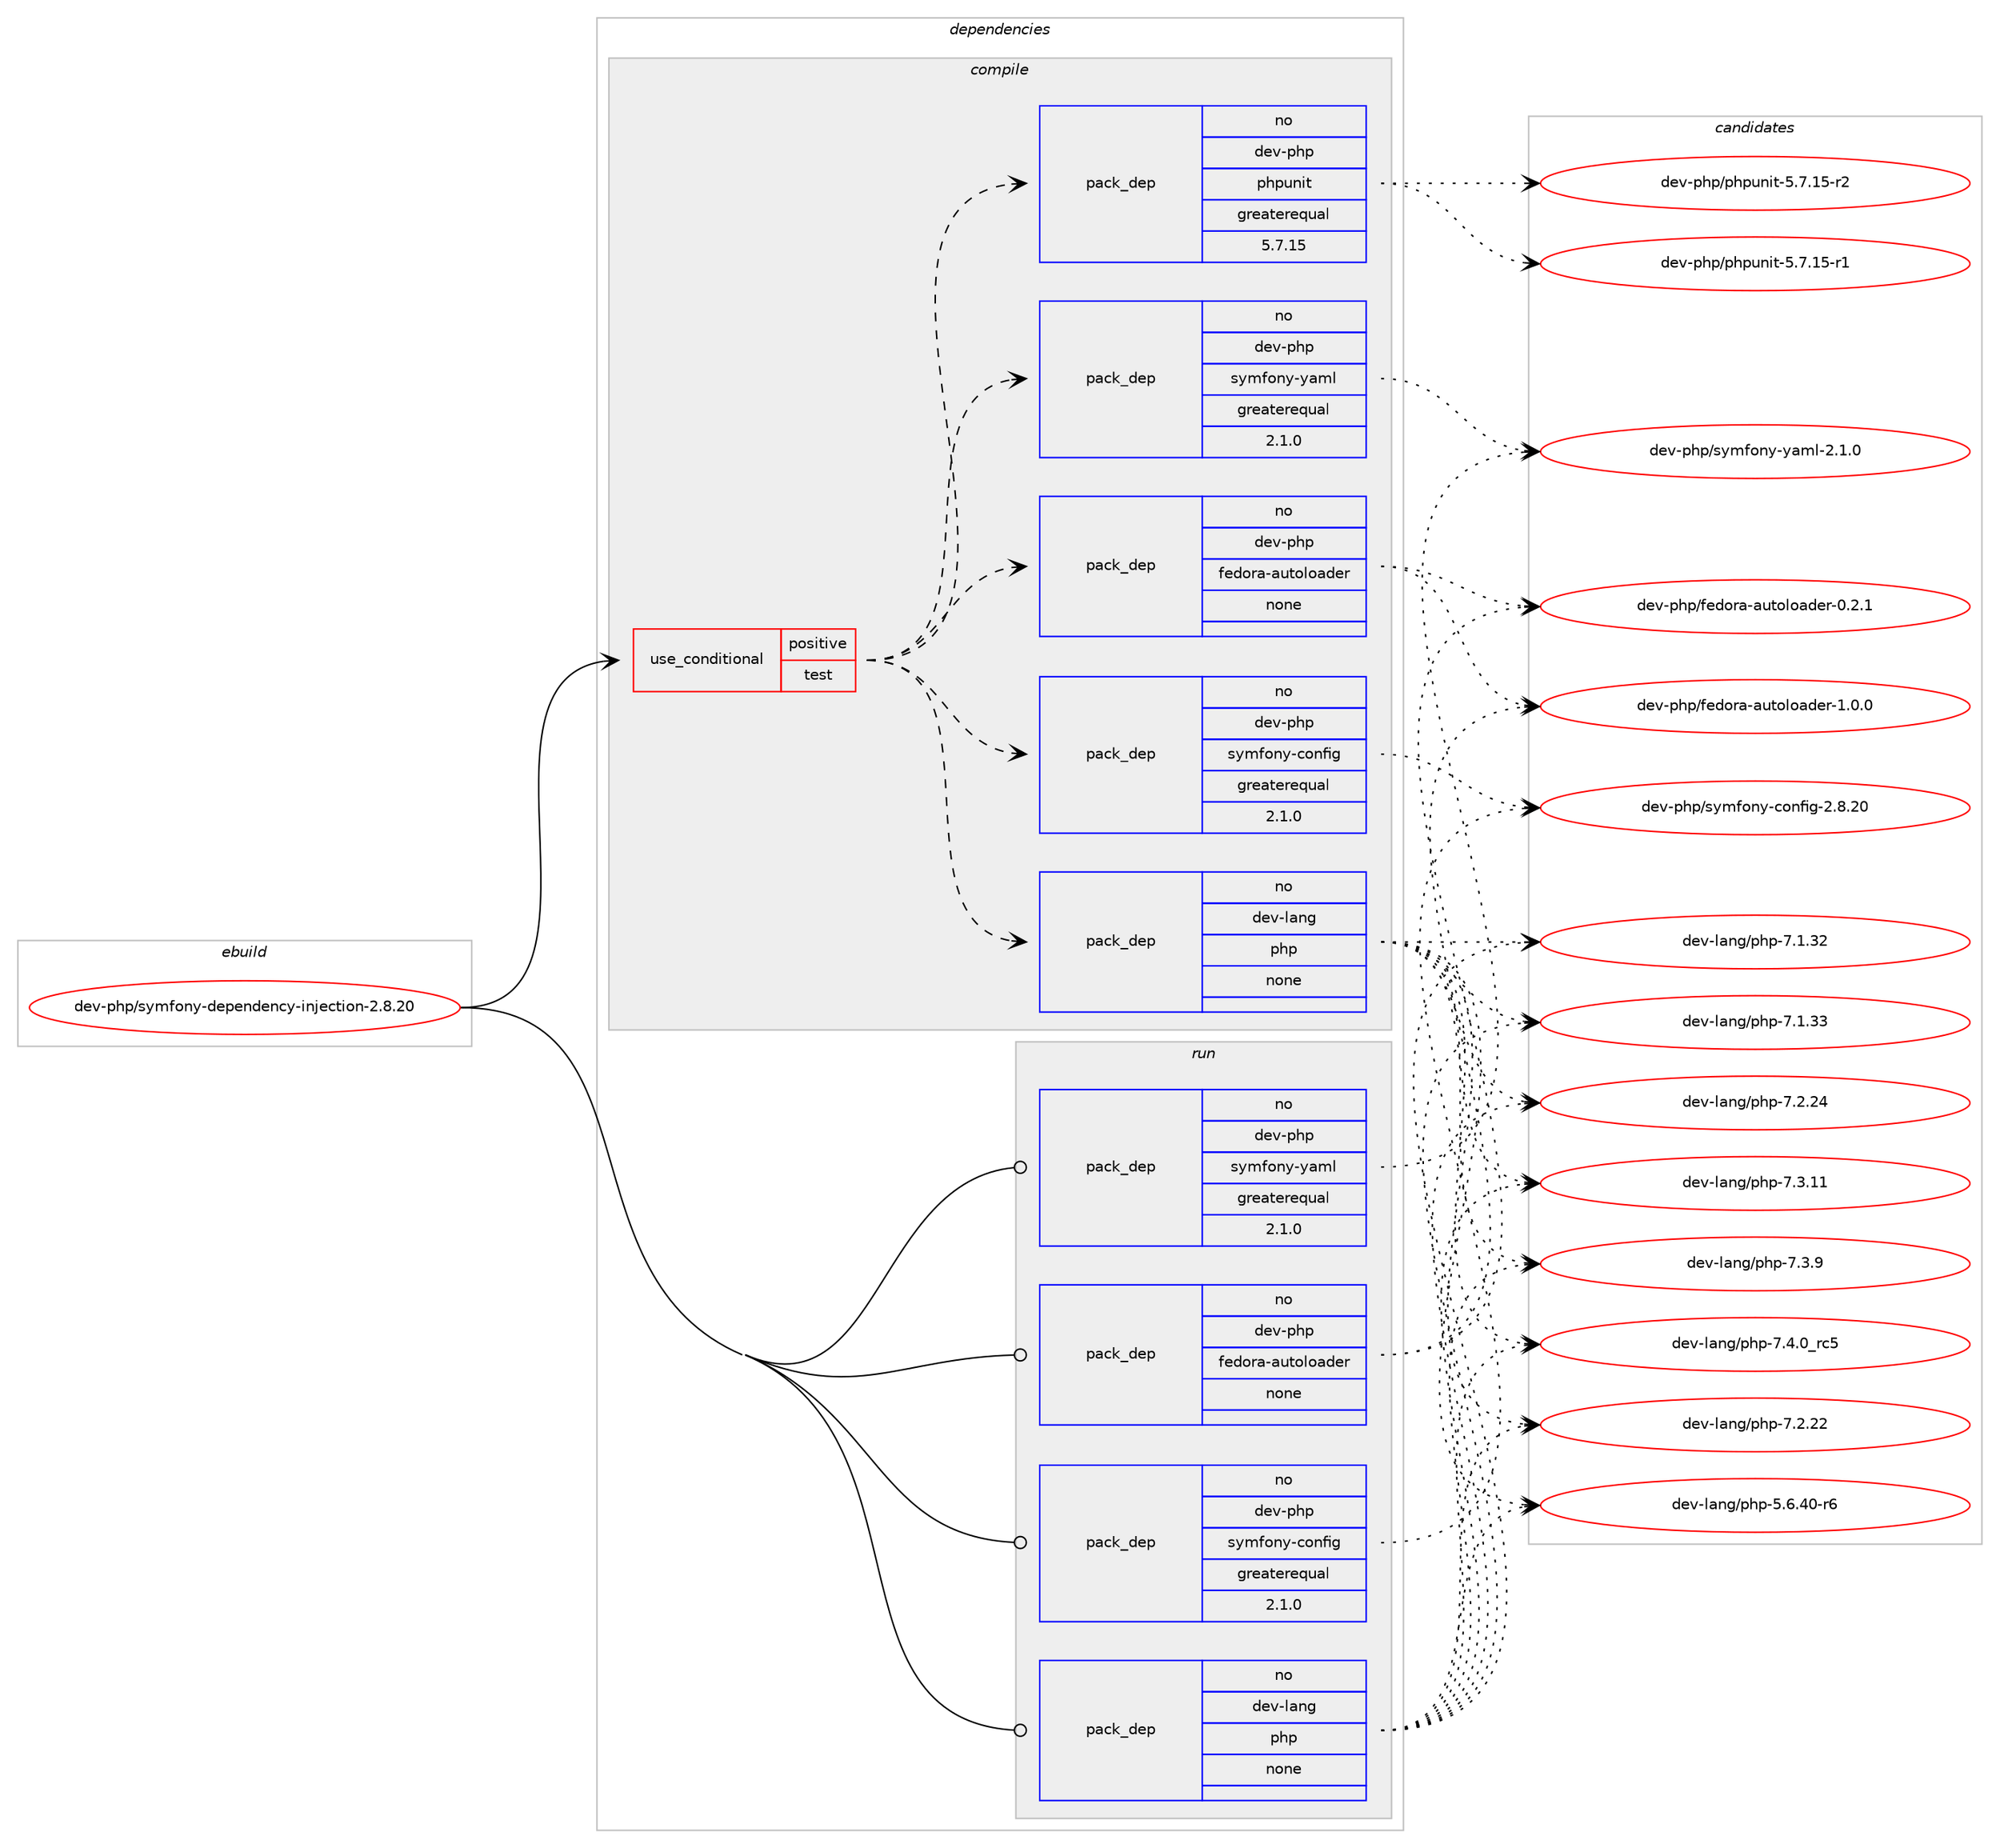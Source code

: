 digraph prolog {

# *************
# Graph options
# *************

newrank=true;
concentrate=true;
compound=true;
graph [rankdir=LR,fontname=Helvetica,fontsize=10,ranksep=1.5];#, ranksep=2.5, nodesep=0.2];
edge  [arrowhead=vee];
node  [fontname=Helvetica,fontsize=10];

# **********
# The ebuild
# **********

subgraph cluster_leftcol {
color=gray;
rank=same;
label=<<i>ebuild</i>>;
id [label="dev-php/symfony-dependency-injection-2.8.20", color=red, width=4, href="../dev-php/symfony-dependency-injection-2.8.20.svg"];
}

# ****************
# The dependencies
# ****************

subgraph cluster_midcol {
color=gray;
label=<<i>dependencies</i>>;
subgraph cluster_compile {
fillcolor="#eeeeee";
style=filled;
label=<<i>compile</i>>;
subgraph cond135450 {
dependency591969 [label=<<TABLE BORDER="0" CELLBORDER="1" CELLSPACING="0" CELLPADDING="4"><TR><TD ROWSPAN="3" CELLPADDING="10">use_conditional</TD></TR><TR><TD>positive</TD></TR><TR><TD>test</TD></TR></TABLE>>, shape=none, color=red];
subgraph pack444755 {
dependency591970 [label=<<TABLE BORDER="0" CELLBORDER="1" CELLSPACING="0" CELLPADDING="4" WIDTH="220"><TR><TD ROWSPAN="6" CELLPADDING="30">pack_dep</TD></TR><TR><TD WIDTH="110">no</TD></TR><TR><TD>dev-lang</TD></TR><TR><TD>php</TD></TR><TR><TD>none</TD></TR><TR><TD></TD></TR></TABLE>>, shape=none, color=blue];
}
dependency591969:e -> dependency591970:w [weight=20,style="dashed",arrowhead="vee"];
subgraph pack444756 {
dependency591971 [label=<<TABLE BORDER="0" CELLBORDER="1" CELLSPACING="0" CELLPADDING="4" WIDTH="220"><TR><TD ROWSPAN="6" CELLPADDING="30">pack_dep</TD></TR><TR><TD WIDTH="110">no</TD></TR><TR><TD>dev-php</TD></TR><TR><TD>fedora-autoloader</TD></TR><TR><TD>none</TD></TR><TR><TD></TD></TR></TABLE>>, shape=none, color=blue];
}
dependency591969:e -> dependency591971:w [weight=20,style="dashed",arrowhead="vee"];
subgraph pack444757 {
dependency591972 [label=<<TABLE BORDER="0" CELLBORDER="1" CELLSPACING="0" CELLPADDING="4" WIDTH="220"><TR><TD ROWSPAN="6" CELLPADDING="30">pack_dep</TD></TR><TR><TD WIDTH="110">no</TD></TR><TR><TD>dev-php</TD></TR><TR><TD>symfony-config</TD></TR><TR><TD>greaterequal</TD></TR><TR><TD>2.1.0</TD></TR></TABLE>>, shape=none, color=blue];
}
dependency591969:e -> dependency591972:w [weight=20,style="dashed",arrowhead="vee"];
subgraph pack444758 {
dependency591973 [label=<<TABLE BORDER="0" CELLBORDER="1" CELLSPACING="0" CELLPADDING="4" WIDTH="220"><TR><TD ROWSPAN="6" CELLPADDING="30">pack_dep</TD></TR><TR><TD WIDTH="110">no</TD></TR><TR><TD>dev-php</TD></TR><TR><TD>symfony-yaml</TD></TR><TR><TD>greaterequal</TD></TR><TR><TD>2.1.0</TD></TR></TABLE>>, shape=none, color=blue];
}
dependency591969:e -> dependency591973:w [weight=20,style="dashed",arrowhead="vee"];
subgraph pack444759 {
dependency591974 [label=<<TABLE BORDER="0" CELLBORDER="1" CELLSPACING="0" CELLPADDING="4" WIDTH="220"><TR><TD ROWSPAN="6" CELLPADDING="30">pack_dep</TD></TR><TR><TD WIDTH="110">no</TD></TR><TR><TD>dev-php</TD></TR><TR><TD>phpunit</TD></TR><TR><TD>greaterequal</TD></TR><TR><TD>5.7.15</TD></TR></TABLE>>, shape=none, color=blue];
}
dependency591969:e -> dependency591974:w [weight=20,style="dashed",arrowhead="vee"];
}
id:e -> dependency591969:w [weight=20,style="solid",arrowhead="vee"];
}
subgraph cluster_compileandrun {
fillcolor="#eeeeee";
style=filled;
label=<<i>compile and run</i>>;
}
subgraph cluster_run {
fillcolor="#eeeeee";
style=filled;
label=<<i>run</i>>;
subgraph pack444760 {
dependency591975 [label=<<TABLE BORDER="0" CELLBORDER="1" CELLSPACING="0" CELLPADDING="4" WIDTH="220"><TR><TD ROWSPAN="6" CELLPADDING="30">pack_dep</TD></TR><TR><TD WIDTH="110">no</TD></TR><TR><TD>dev-lang</TD></TR><TR><TD>php</TD></TR><TR><TD>none</TD></TR><TR><TD></TD></TR></TABLE>>, shape=none, color=blue];
}
id:e -> dependency591975:w [weight=20,style="solid",arrowhead="odot"];
subgraph pack444761 {
dependency591976 [label=<<TABLE BORDER="0" CELLBORDER="1" CELLSPACING="0" CELLPADDING="4" WIDTH="220"><TR><TD ROWSPAN="6" CELLPADDING="30">pack_dep</TD></TR><TR><TD WIDTH="110">no</TD></TR><TR><TD>dev-php</TD></TR><TR><TD>fedora-autoloader</TD></TR><TR><TD>none</TD></TR><TR><TD></TD></TR></TABLE>>, shape=none, color=blue];
}
id:e -> dependency591976:w [weight=20,style="solid",arrowhead="odot"];
subgraph pack444762 {
dependency591977 [label=<<TABLE BORDER="0" CELLBORDER="1" CELLSPACING="0" CELLPADDING="4" WIDTH="220"><TR><TD ROWSPAN="6" CELLPADDING="30">pack_dep</TD></TR><TR><TD WIDTH="110">no</TD></TR><TR><TD>dev-php</TD></TR><TR><TD>symfony-config</TD></TR><TR><TD>greaterequal</TD></TR><TR><TD>2.1.0</TD></TR></TABLE>>, shape=none, color=blue];
}
id:e -> dependency591977:w [weight=20,style="solid",arrowhead="odot"];
subgraph pack444763 {
dependency591978 [label=<<TABLE BORDER="0" CELLBORDER="1" CELLSPACING="0" CELLPADDING="4" WIDTH="220"><TR><TD ROWSPAN="6" CELLPADDING="30">pack_dep</TD></TR><TR><TD WIDTH="110">no</TD></TR><TR><TD>dev-php</TD></TR><TR><TD>symfony-yaml</TD></TR><TR><TD>greaterequal</TD></TR><TR><TD>2.1.0</TD></TR></TABLE>>, shape=none, color=blue];
}
id:e -> dependency591978:w [weight=20,style="solid",arrowhead="odot"];
}
}

# **************
# The candidates
# **************

subgraph cluster_choices {
rank=same;
color=gray;
label=<<i>candidates</i>>;

subgraph choice444755 {
color=black;
nodesep=1;
choice100101118451089711010347112104112455346544652484511454 [label="dev-lang/php-5.6.40-r6", color=red, width=4,href="../dev-lang/php-5.6.40-r6.svg"];
choice10010111845108971101034711210411245554649465150 [label="dev-lang/php-7.1.32", color=red, width=4,href="../dev-lang/php-7.1.32.svg"];
choice10010111845108971101034711210411245554649465151 [label="dev-lang/php-7.1.33", color=red, width=4,href="../dev-lang/php-7.1.33.svg"];
choice10010111845108971101034711210411245554650465050 [label="dev-lang/php-7.2.22", color=red, width=4,href="../dev-lang/php-7.2.22.svg"];
choice10010111845108971101034711210411245554650465052 [label="dev-lang/php-7.2.24", color=red, width=4,href="../dev-lang/php-7.2.24.svg"];
choice10010111845108971101034711210411245554651464949 [label="dev-lang/php-7.3.11", color=red, width=4,href="../dev-lang/php-7.3.11.svg"];
choice100101118451089711010347112104112455546514657 [label="dev-lang/php-7.3.9", color=red, width=4,href="../dev-lang/php-7.3.9.svg"];
choice100101118451089711010347112104112455546524648951149953 [label="dev-lang/php-7.4.0_rc5", color=red, width=4,href="../dev-lang/php-7.4.0_rc5.svg"];
dependency591970:e -> choice100101118451089711010347112104112455346544652484511454:w [style=dotted,weight="100"];
dependency591970:e -> choice10010111845108971101034711210411245554649465150:w [style=dotted,weight="100"];
dependency591970:e -> choice10010111845108971101034711210411245554649465151:w [style=dotted,weight="100"];
dependency591970:e -> choice10010111845108971101034711210411245554650465050:w [style=dotted,weight="100"];
dependency591970:e -> choice10010111845108971101034711210411245554650465052:w [style=dotted,weight="100"];
dependency591970:e -> choice10010111845108971101034711210411245554651464949:w [style=dotted,weight="100"];
dependency591970:e -> choice100101118451089711010347112104112455546514657:w [style=dotted,weight="100"];
dependency591970:e -> choice100101118451089711010347112104112455546524648951149953:w [style=dotted,weight="100"];
}
subgraph choice444756 {
color=black;
nodesep=1;
choice100101118451121041124710210110011111497459711711611110811197100101114454846504649 [label="dev-php/fedora-autoloader-0.2.1", color=red, width=4,href="../dev-php/fedora-autoloader-0.2.1.svg"];
choice100101118451121041124710210110011111497459711711611110811197100101114454946484648 [label="dev-php/fedora-autoloader-1.0.0", color=red, width=4,href="../dev-php/fedora-autoloader-1.0.0.svg"];
dependency591971:e -> choice100101118451121041124710210110011111497459711711611110811197100101114454846504649:w [style=dotted,weight="100"];
dependency591971:e -> choice100101118451121041124710210110011111497459711711611110811197100101114454946484648:w [style=dotted,weight="100"];
}
subgraph choice444757 {
color=black;
nodesep=1;
choice1001011184511210411247115121109102111110121459911111010210510345504656465048 [label="dev-php/symfony-config-2.8.20", color=red, width=4,href="../dev-php/symfony-config-2.8.20.svg"];
dependency591972:e -> choice1001011184511210411247115121109102111110121459911111010210510345504656465048:w [style=dotted,weight="100"];
}
subgraph choice444758 {
color=black;
nodesep=1;
choice10010111845112104112471151211091021111101214512197109108455046494648 [label="dev-php/symfony-yaml-2.1.0", color=red, width=4,href="../dev-php/symfony-yaml-2.1.0.svg"];
dependency591973:e -> choice10010111845112104112471151211091021111101214512197109108455046494648:w [style=dotted,weight="100"];
}
subgraph choice444759 {
color=black;
nodesep=1;
choice1001011184511210411247112104112117110105116455346554649534511449 [label="dev-php/phpunit-5.7.15-r1", color=red, width=4,href="../dev-php/phpunit-5.7.15-r1.svg"];
choice1001011184511210411247112104112117110105116455346554649534511450 [label="dev-php/phpunit-5.7.15-r2", color=red, width=4,href="../dev-php/phpunit-5.7.15-r2.svg"];
dependency591974:e -> choice1001011184511210411247112104112117110105116455346554649534511449:w [style=dotted,weight="100"];
dependency591974:e -> choice1001011184511210411247112104112117110105116455346554649534511450:w [style=dotted,weight="100"];
}
subgraph choice444760 {
color=black;
nodesep=1;
choice100101118451089711010347112104112455346544652484511454 [label="dev-lang/php-5.6.40-r6", color=red, width=4,href="../dev-lang/php-5.6.40-r6.svg"];
choice10010111845108971101034711210411245554649465150 [label="dev-lang/php-7.1.32", color=red, width=4,href="../dev-lang/php-7.1.32.svg"];
choice10010111845108971101034711210411245554649465151 [label="dev-lang/php-7.1.33", color=red, width=4,href="../dev-lang/php-7.1.33.svg"];
choice10010111845108971101034711210411245554650465050 [label="dev-lang/php-7.2.22", color=red, width=4,href="../dev-lang/php-7.2.22.svg"];
choice10010111845108971101034711210411245554650465052 [label="dev-lang/php-7.2.24", color=red, width=4,href="../dev-lang/php-7.2.24.svg"];
choice10010111845108971101034711210411245554651464949 [label="dev-lang/php-7.3.11", color=red, width=4,href="../dev-lang/php-7.3.11.svg"];
choice100101118451089711010347112104112455546514657 [label="dev-lang/php-7.3.9", color=red, width=4,href="../dev-lang/php-7.3.9.svg"];
choice100101118451089711010347112104112455546524648951149953 [label="dev-lang/php-7.4.0_rc5", color=red, width=4,href="../dev-lang/php-7.4.0_rc5.svg"];
dependency591975:e -> choice100101118451089711010347112104112455346544652484511454:w [style=dotted,weight="100"];
dependency591975:e -> choice10010111845108971101034711210411245554649465150:w [style=dotted,weight="100"];
dependency591975:e -> choice10010111845108971101034711210411245554649465151:w [style=dotted,weight="100"];
dependency591975:e -> choice10010111845108971101034711210411245554650465050:w [style=dotted,weight="100"];
dependency591975:e -> choice10010111845108971101034711210411245554650465052:w [style=dotted,weight="100"];
dependency591975:e -> choice10010111845108971101034711210411245554651464949:w [style=dotted,weight="100"];
dependency591975:e -> choice100101118451089711010347112104112455546514657:w [style=dotted,weight="100"];
dependency591975:e -> choice100101118451089711010347112104112455546524648951149953:w [style=dotted,weight="100"];
}
subgraph choice444761 {
color=black;
nodesep=1;
choice100101118451121041124710210110011111497459711711611110811197100101114454846504649 [label="dev-php/fedora-autoloader-0.2.1", color=red, width=4,href="../dev-php/fedora-autoloader-0.2.1.svg"];
choice100101118451121041124710210110011111497459711711611110811197100101114454946484648 [label="dev-php/fedora-autoloader-1.0.0", color=red, width=4,href="../dev-php/fedora-autoloader-1.0.0.svg"];
dependency591976:e -> choice100101118451121041124710210110011111497459711711611110811197100101114454846504649:w [style=dotted,weight="100"];
dependency591976:e -> choice100101118451121041124710210110011111497459711711611110811197100101114454946484648:w [style=dotted,weight="100"];
}
subgraph choice444762 {
color=black;
nodesep=1;
choice1001011184511210411247115121109102111110121459911111010210510345504656465048 [label="dev-php/symfony-config-2.8.20", color=red, width=4,href="../dev-php/symfony-config-2.8.20.svg"];
dependency591977:e -> choice1001011184511210411247115121109102111110121459911111010210510345504656465048:w [style=dotted,weight="100"];
}
subgraph choice444763 {
color=black;
nodesep=1;
choice10010111845112104112471151211091021111101214512197109108455046494648 [label="dev-php/symfony-yaml-2.1.0", color=red, width=4,href="../dev-php/symfony-yaml-2.1.0.svg"];
dependency591978:e -> choice10010111845112104112471151211091021111101214512197109108455046494648:w [style=dotted,weight="100"];
}
}

}
